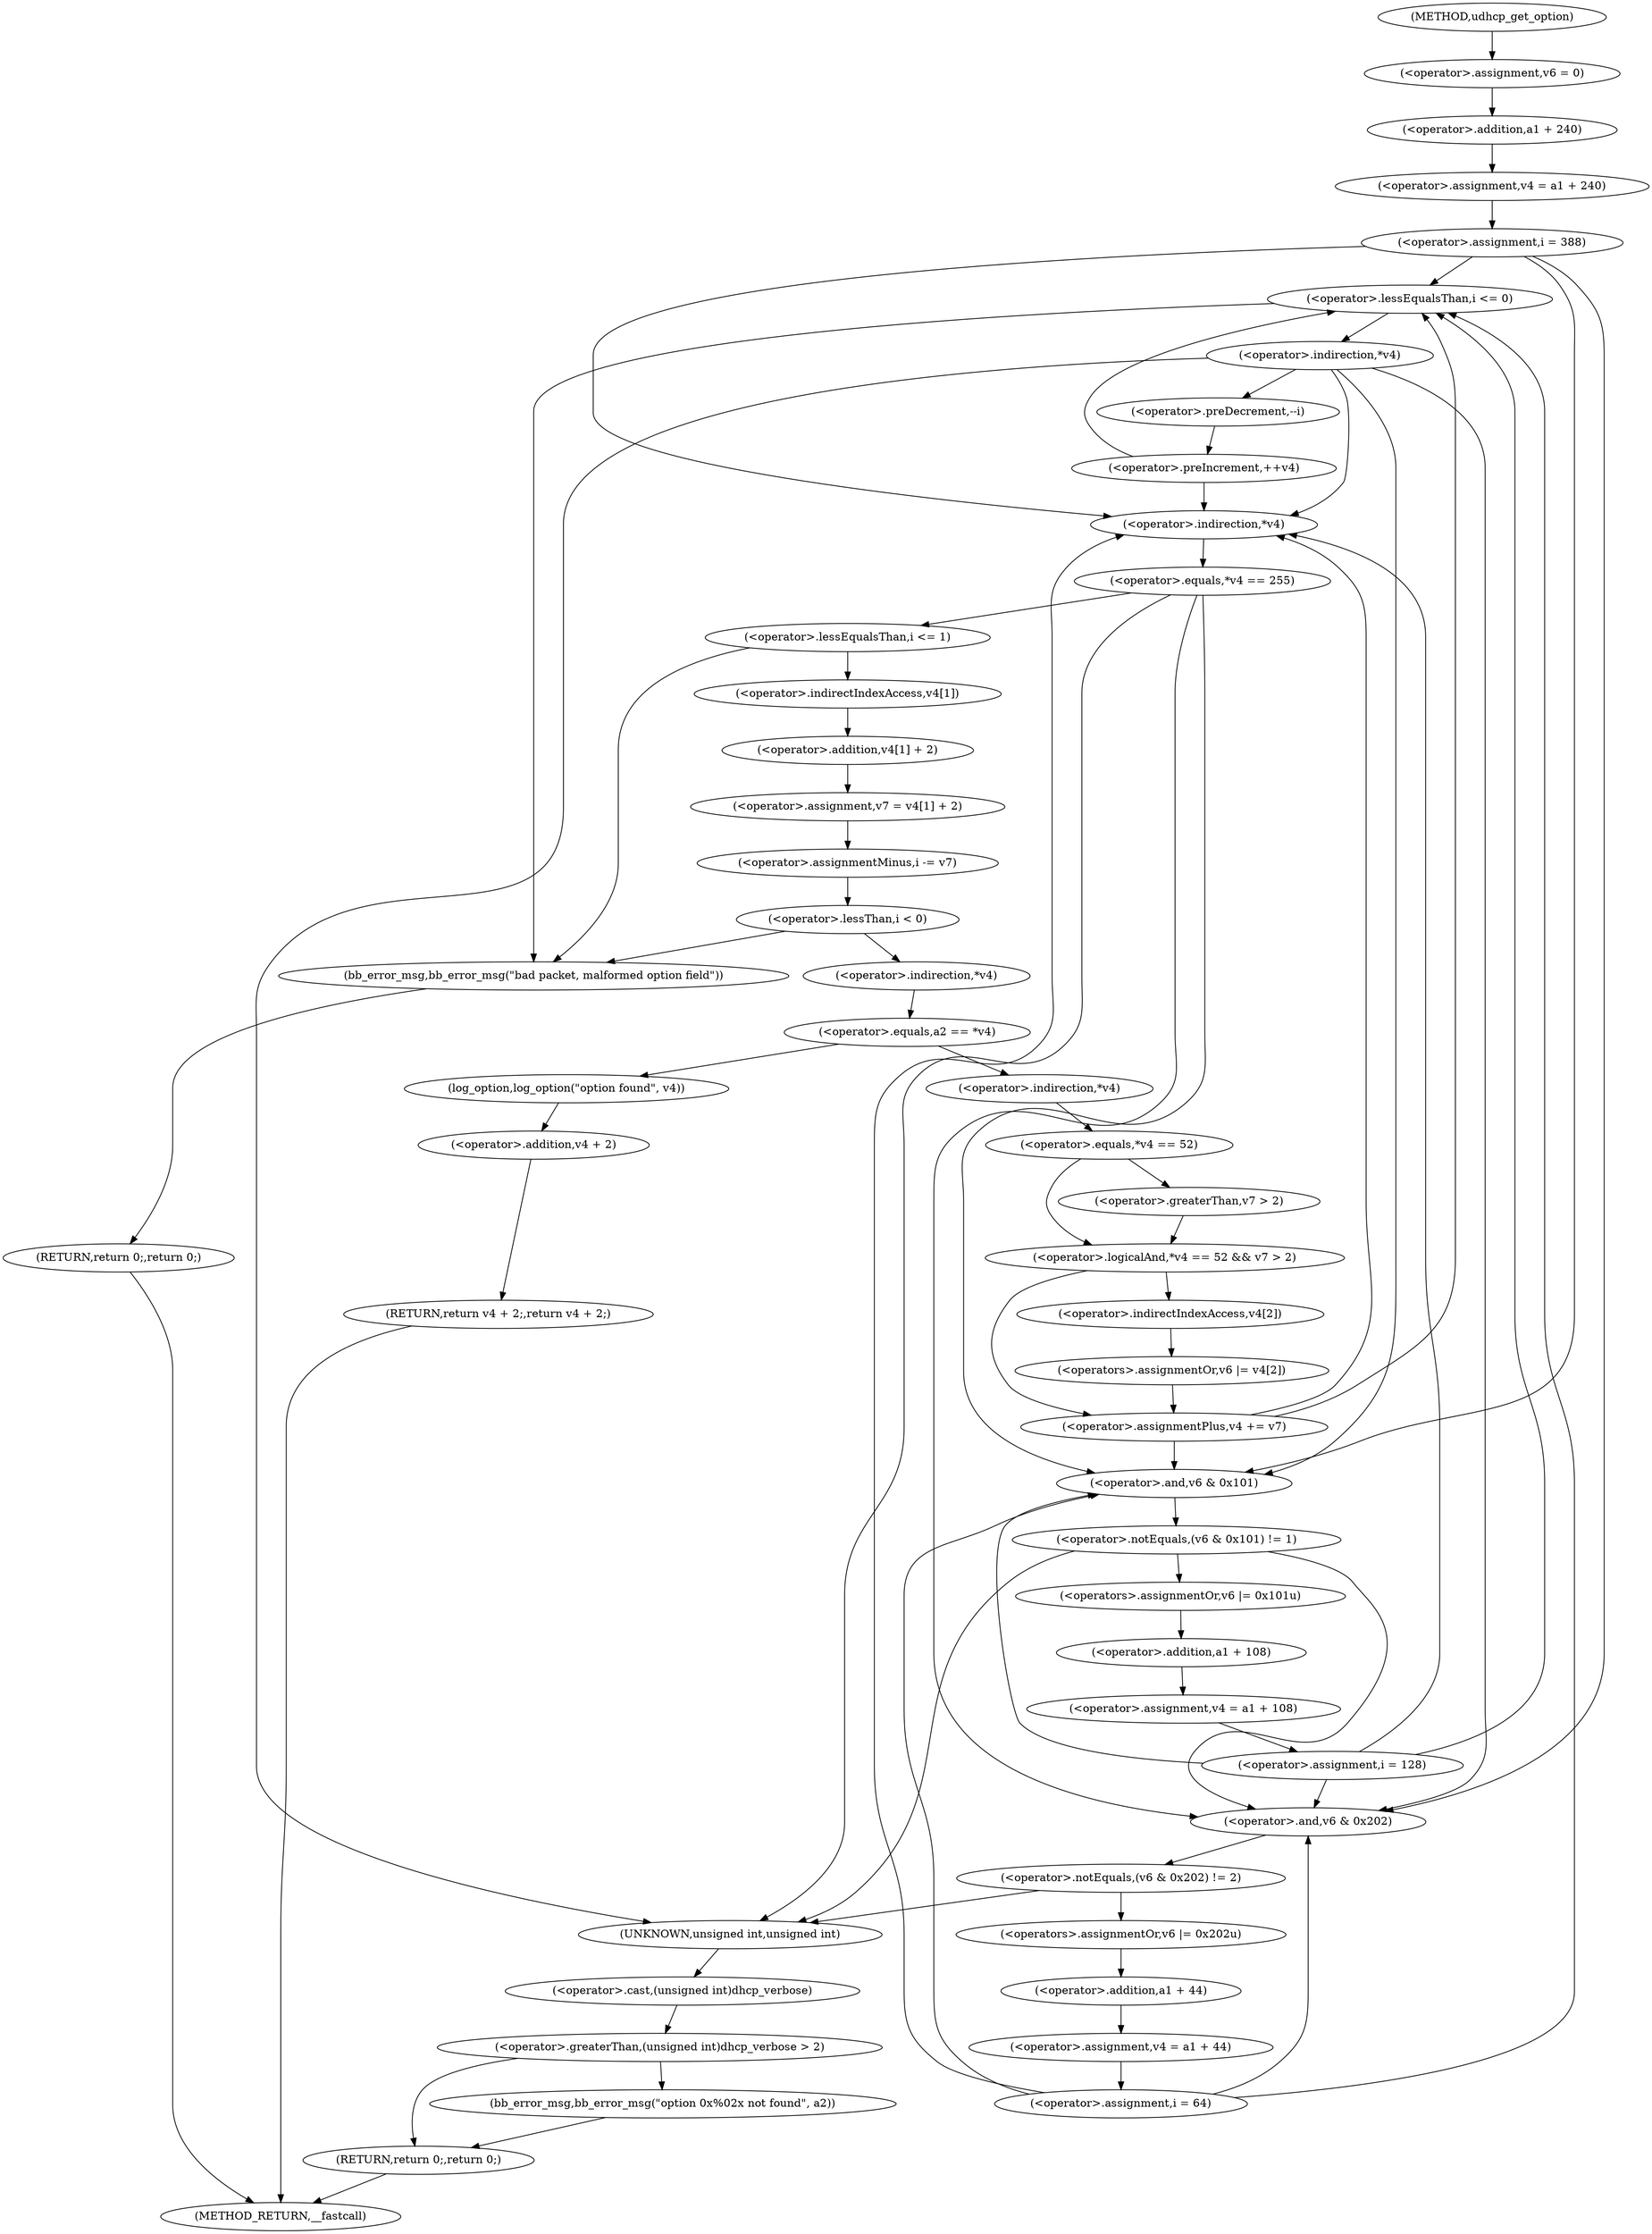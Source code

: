 digraph udhcp_get_option {  
"1000113" [label = "(<operator>.assignment,v6 = 0)" ]
"1000116" [label = "(<operator>.assignment,v4 = a1 + 240)" ]
"1000118" [label = "(<operator>.addition,a1 + 240)" ]
"1000122" [label = "(<operator>.assignment,i = 388)" ]
"1000125" [label = "(<operator>.assignment,i = 64)" ]
"1000139" [label = "(<operator>.lessEqualsThan,i <= 0)" ]
"1000144" [label = "(bb_error_msg,bb_error_msg(\"bad packet, malformed option field\"))" ]
"1000146" [label = "(RETURN,return 0;,return 0;)" ]
"1000149" [label = "(<operator>.indirection,*v4)" ]
"1000152" [label = "(<operator>.preDecrement,--i)" ]
"1000154" [label = "(<operator>.preIncrement,++v4)" ]
"1000157" [label = "(<operator>.equals,*v4 == 255)" ]
"1000158" [label = "(<operator>.indirection,*v4)" ]
"1000163" [label = "(<operator>.lessEqualsThan,i <= 1)" ]
"1000167" [label = "(<operator>.assignment,v7 = v4[1] + 2)" ]
"1000169" [label = "(<operator>.addition,v4[1] + 2)" ]
"1000170" [label = "(<operator>.indirectIndexAccess,v4[1])" ]
"1000174" [label = "(<operator>.assignmentMinus,i -= v7)" ]
"1000178" [label = "(<operator>.lessThan,i < 0)" ]
"1000183" [label = "(<operator>.equals,a2 == *v4)" ]
"1000185" [label = "(<operator>.indirection,*v4)" ]
"1000188" [label = "(log_option,log_option(\"option found\", v4))" ]
"1000191" [label = "(RETURN,return v4 + 2;,return v4 + 2;)" ]
"1000192" [label = "(<operator>.addition,v4 + 2)" ]
"1000196" [label = "(<operator>.logicalAnd,*v4 == 52 && v7 > 2)" ]
"1000197" [label = "(<operator>.equals,*v4 == 52)" ]
"1000198" [label = "(<operator>.indirection,*v4)" ]
"1000201" [label = "(<operator>.greaterThan,v7 > 2)" ]
"1000204" [label = "(<operators>.assignmentOr,v6 |= v4[2])" ]
"1000206" [label = "(<operator>.indirectIndexAccess,v4[2])" ]
"1000209" [label = "(<operator>.assignmentPlus,v4 += v7)" ]
"1000213" [label = "(<operator>.notEquals,(v6 & 0x101) != 1)" ]
"1000214" [label = "(<operator>.and,v6 & 0x101)" ]
"1000219" [label = "(<operators>.assignmentOr,v6 |= 0x101u)" ]
"1000222" [label = "(<operator>.assignment,v4 = a1 + 108)" ]
"1000224" [label = "(<operator>.addition,a1 + 108)" ]
"1000227" [label = "(<operator>.assignment,i = 128)" ]
"1000231" [label = "(<operator>.notEquals,(v6 & 0x202) != 2)" ]
"1000232" [label = "(<operator>.and,v6 & 0x202)" ]
"1000237" [label = "(<operators>.assignmentOr,v6 |= 0x202u)" ]
"1000240" [label = "(<operator>.assignment,v4 = a1 + 44)" ]
"1000242" [label = "(<operator>.addition,a1 + 44)" ]
"1000246" [label = "(<operator>.greaterThan,(unsigned int)dhcp_verbose > 2)" ]
"1000247" [label = "(<operator>.cast,(unsigned int)dhcp_verbose)" ]
"1000248" [label = "(UNKNOWN,unsigned int,unsigned int)" ]
"1000251" [label = "(bb_error_msg,bb_error_msg(\"option 0x%02x not found\", a2))" ]
"1000254" [label = "(RETURN,return 0;,return 0;)" ]
"1000105" [label = "(METHOD,udhcp_get_option)" ]
"1000256" [label = "(METHOD_RETURN,__fastcall)" ]
  "1000113" -> "1000118" 
  "1000116" -> "1000122" 
  "1000118" -> "1000116" 
  "1000122" -> "1000139" 
  "1000122" -> "1000158" 
  "1000122" -> "1000214" 
  "1000122" -> "1000232" 
  "1000125" -> "1000139" 
  "1000125" -> "1000158" 
  "1000125" -> "1000214" 
  "1000125" -> "1000232" 
  "1000139" -> "1000144" 
  "1000139" -> "1000149" 
  "1000144" -> "1000146" 
  "1000146" -> "1000256" 
  "1000149" -> "1000248" 
  "1000149" -> "1000158" 
  "1000149" -> "1000214" 
  "1000149" -> "1000232" 
  "1000149" -> "1000152" 
  "1000152" -> "1000154" 
  "1000154" -> "1000139" 
  "1000154" -> "1000158" 
  "1000157" -> "1000248" 
  "1000157" -> "1000214" 
  "1000157" -> "1000232" 
  "1000157" -> "1000163" 
  "1000158" -> "1000157" 
  "1000163" -> "1000144" 
  "1000163" -> "1000170" 
  "1000167" -> "1000174" 
  "1000169" -> "1000167" 
  "1000170" -> "1000169" 
  "1000174" -> "1000178" 
  "1000178" -> "1000144" 
  "1000178" -> "1000185" 
  "1000183" -> "1000188" 
  "1000183" -> "1000198" 
  "1000185" -> "1000183" 
  "1000188" -> "1000192" 
  "1000191" -> "1000256" 
  "1000192" -> "1000191" 
  "1000196" -> "1000206" 
  "1000196" -> "1000209" 
  "1000197" -> "1000196" 
  "1000197" -> "1000201" 
  "1000198" -> "1000197" 
  "1000201" -> "1000196" 
  "1000204" -> "1000209" 
  "1000206" -> "1000204" 
  "1000209" -> "1000139" 
  "1000209" -> "1000158" 
  "1000209" -> "1000214" 
  "1000213" -> "1000248" 
  "1000213" -> "1000232" 
  "1000213" -> "1000219" 
  "1000214" -> "1000213" 
  "1000219" -> "1000224" 
  "1000222" -> "1000227" 
  "1000224" -> "1000222" 
  "1000227" -> "1000139" 
  "1000227" -> "1000158" 
  "1000227" -> "1000214" 
  "1000227" -> "1000232" 
  "1000231" -> "1000248" 
  "1000231" -> "1000237" 
  "1000232" -> "1000231" 
  "1000237" -> "1000242" 
  "1000240" -> "1000125" 
  "1000242" -> "1000240" 
  "1000246" -> "1000251" 
  "1000246" -> "1000254" 
  "1000247" -> "1000246" 
  "1000248" -> "1000247" 
  "1000251" -> "1000254" 
  "1000254" -> "1000256" 
  "1000105" -> "1000113" 
}

